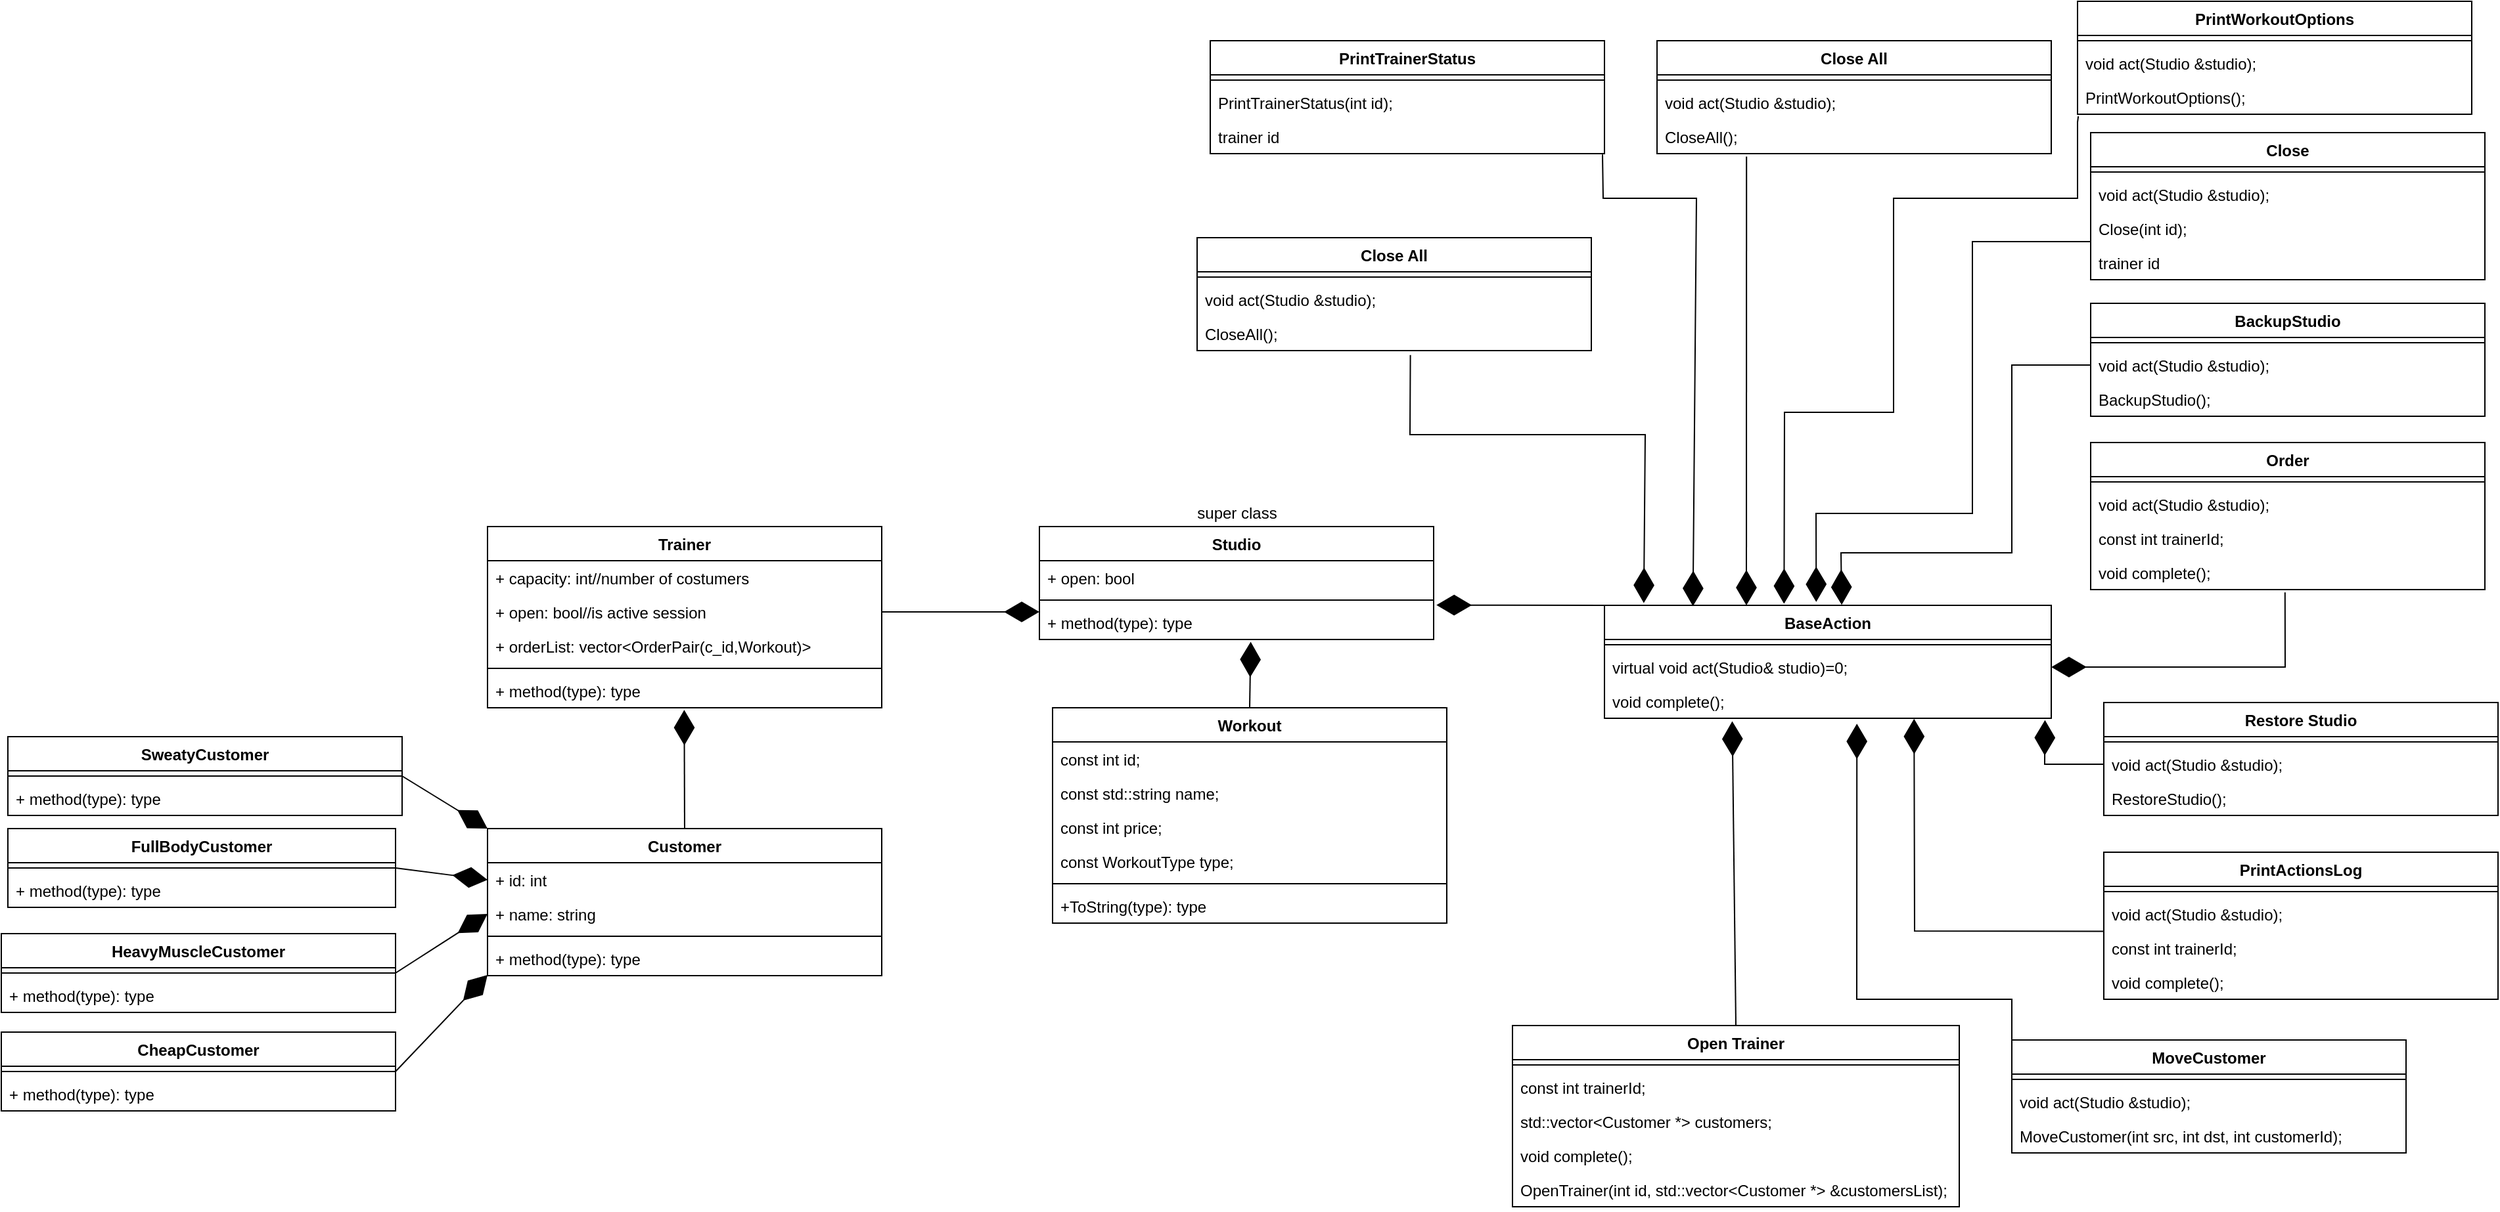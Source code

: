 <mxfile version="15.7.1" type="device"><diagram id="xDqHdc_lN_47p2hijWqt" name="Page-1"><mxGraphModel dx="4022" dy="2607" grid="1" gridSize="10" guides="1" tooltips="1" connect="1" arrows="1" fold="1" page="1" pageScale="1" pageWidth="827" pageHeight="1169" math="0" shadow="0"><root><mxCell id="0"/><mxCell id="1" parent="0"/><mxCell id="YixowTikKbJYjNaPVc87-1" value="Studio" style="swimlane;fontStyle=1;align=center;verticalAlign=top;childLayout=stackLayout;horizontal=1;startSize=26;horizontalStack=0;resizeParent=1;resizeParentMax=0;resizeLast=0;collapsible=1;marginBottom=0;" vertex="1" parent="1"><mxGeometry x="660" y="150" width="300" height="86" as="geometry"/></mxCell><mxCell id="YixowTikKbJYjNaPVc87-5" value="+ open: bool" style="text;strokeColor=none;fillColor=none;align=left;verticalAlign=top;spacingLeft=4;spacingRight=4;overflow=hidden;rotatable=0;points=[[0,0.5],[1,0.5]];portConstraint=eastwest;" vertex="1" parent="YixowTikKbJYjNaPVc87-1"><mxGeometry y="26" width="300" height="26" as="geometry"/></mxCell><mxCell id="YixowTikKbJYjNaPVc87-3" value="" style="line;strokeWidth=1;fillColor=none;align=left;verticalAlign=middle;spacingTop=-1;spacingLeft=3;spacingRight=3;rotatable=0;labelPosition=right;points=[];portConstraint=eastwest;" vertex="1" parent="YixowTikKbJYjNaPVc87-1"><mxGeometry y="52" width="300" height="8" as="geometry"/></mxCell><mxCell id="YixowTikKbJYjNaPVc87-4" value="+ method(type): type" style="text;strokeColor=none;fillColor=none;align=left;verticalAlign=top;spacingLeft=4;spacingRight=4;overflow=hidden;rotatable=0;points=[[0,0.5],[1,0.5]];portConstraint=eastwest;" vertex="1" parent="YixowTikKbJYjNaPVc87-1"><mxGeometry y="60" width="300" height="26" as="geometry"/></mxCell><mxCell id="YixowTikKbJYjNaPVc87-8" value="Trainer" style="swimlane;fontStyle=1;align=center;verticalAlign=top;childLayout=stackLayout;horizontal=1;startSize=26;horizontalStack=0;resizeParent=1;resizeParentMax=0;resizeLast=0;collapsible=1;marginBottom=0;" vertex="1" parent="1"><mxGeometry x="240" y="150" width="300" height="138" as="geometry"/></mxCell><mxCell id="YixowTikKbJYjNaPVc87-9" value="+ capacity: int//number of costumers" style="text;strokeColor=none;fillColor=none;align=left;verticalAlign=top;spacingLeft=4;spacingRight=4;overflow=hidden;rotatable=0;points=[[0,0.5],[1,0.5]];portConstraint=eastwest;" vertex="1" parent="YixowTikKbJYjNaPVc87-8"><mxGeometry y="26" width="300" height="26" as="geometry"/></mxCell><mxCell id="YixowTikKbJYjNaPVc87-10" value="+ open: bool//is active session" style="text;strokeColor=none;fillColor=none;align=left;verticalAlign=top;spacingLeft=4;spacingRight=4;overflow=hidden;rotatable=0;points=[[0,0.5],[1,0.5]];portConstraint=eastwest;" vertex="1" parent="YixowTikKbJYjNaPVc87-8"><mxGeometry y="52" width="300" height="26" as="geometry"/></mxCell><mxCell id="YixowTikKbJYjNaPVc87-12" value="+ orderList: vector&lt;OrderPair(c_id,Workout)&gt;" style="text;strokeColor=none;fillColor=none;align=left;verticalAlign=top;spacingLeft=4;spacingRight=4;overflow=hidden;rotatable=0;points=[[0,0.5],[1,0.5]];portConstraint=eastwest;" vertex="1" parent="YixowTikKbJYjNaPVc87-8"><mxGeometry y="78" width="300" height="26" as="geometry"/></mxCell><mxCell id="YixowTikKbJYjNaPVc87-13" value="" style="line;strokeWidth=1;fillColor=none;align=left;verticalAlign=middle;spacingTop=-1;spacingLeft=3;spacingRight=3;rotatable=0;labelPosition=right;points=[];portConstraint=eastwest;" vertex="1" parent="YixowTikKbJYjNaPVc87-8"><mxGeometry y="104" width="300" height="8" as="geometry"/></mxCell><mxCell id="YixowTikKbJYjNaPVc87-14" value="+ method(type): type" style="text;strokeColor=none;fillColor=none;align=left;verticalAlign=top;spacingLeft=4;spacingRight=4;overflow=hidden;rotatable=0;points=[[0,0.5],[1,0.5]];portConstraint=eastwest;" vertex="1" parent="YixowTikKbJYjNaPVc87-8"><mxGeometry y="112" width="300" height="26" as="geometry"/></mxCell><mxCell id="YixowTikKbJYjNaPVc87-15" value="" style="endArrow=diamondThin;endFill=1;endSize=24;html=1;rounded=0;exitX=1;exitY=0.5;exitDx=0;exitDy=0;entryX=0;entryY=0.5;entryDx=0;entryDy=0;" edge="1" parent="1" source="YixowTikKbJYjNaPVc87-10"><mxGeometry width="160" relative="1" as="geometry"><mxPoint x="540" y="330" as="sourcePoint"/><mxPoint x="660" y="215.0" as="targetPoint"/></mxGeometry></mxCell><mxCell id="YixowTikKbJYjNaPVc87-16" value="Customer" style="swimlane;fontStyle=1;align=center;verticalAlign=top;childLayout=stackLayout;horizontal=1;startSize=26;horizontalStack=0;resizeParent=1;resizeParentMax=0;resizeLast=0;collapsible=1;marginBottom=0;" vertex="1" parent="1"><mxGeometry x="240" y="380" width="300" height="112" as="geometry"/></mxCell><mxCell id="YixowTikKbJYjNaPVc87-17" value="+ id: int" style="text;strokeColor=none;fillColor=none;align=left;verticalAlign=top;spacingLeft=4;spacingRight=4;overflow=hidden;rotatable=0;points=[[0,0.5],[1,0.5]];portConstraint=eastwest;" vertex="1" parent="YixowTikKbJYjNaPVc87-16"><mxGeometry y="26" width="300" height="26" as="geometry"/></mxCell><mxCell id="YixowTikKbJYjNaPVc87-18" value="+ name: string" style="text;strokeColor=none;fillColor=none;align=left;verticalAlign=top;spacingLeft=4;spacingRight=4;overflow=hidden;rotatable=0;points=[[0,0.5],[1,0.5]];portConstraint=eastwest;" vertex="1" parent="YixowTikKbJYjNaPVc87-16"><mxGeometry y="52" width="300" height="26" as="geometry"/></mxCell><mxCell id="YixowTikKbJYjNaPVc87-21" value="" style="line;strokeWidth=1;fillColor=none;align=left;verticalAlign=middle;spacingTop=-1;spacingLeft=3;spacingRight=3;rotatable=0;labelPosition=right;points=[];portConstraint=eastwest;" vertex="1" parent="YixowTikKbJYjNaPVc87-16"><mxGeometry y="78" width="300" height="8" as="geometry"/></mxCell><mxCell id="YixowTikKbJYjNaPVc87-22" value="+ method(type): type" style="text;strokeColor=none;fillColor=none;align=left;verticalAlign=top;spacingLeft=4;spacingRight=4;overflow=hidden;rotatable=0;points=[[0,0.5],[1,0.5]];portConstraint=eastwest;" vertex="1" parent="YixowTikKbJYjNaPVc87-16"><mxGeometry y="86" width="300" height="26" as="geometry"/></mxCell><mxCell id="YixowTikKbJYjNaPVc87-23" value="" style="endArrow=diamondThin;endFill=1;endSize=24;html=1;rounded=0;exitX=0.5;exitY=0;exitDx=0;exitDy=0;entryX=0.499;entryY=1.062;entryDx=0;entryDy=0;entryPerimeter=0;" edge="1" parent="1" source="YixowTikKbJYjNaPVc87-16" target="YixowTikKbJYjNaPVc87-14"><mxGeometry width="160" relative="1" as="geometry"><mxPoint x="310" y="360" as="sourcePoint"/><mxPoint x="430" y="360" as="targetPoint"/></mxGeometry></mxCell><mxCell id="YixowTikKbJYjNaPVc87-24" value="Workout" style="swimlane;fontStyle=1;align=center;verticalAlign=top;childLayout=stackLayout;horizontal=1;startSize=26;horizontalStack=0;resizeParent=1;resizeParentMax=0;resizeLast=0;collapsible=1;marginBottom=0;" vertex="1" parent="1"><mxGeometry x="670" y="288" width="300" height="164" as="geometry"/></mxCell><mxCell id="YixowTikKbJYjNaPVc87-25" value="const int id;&#10;" style="text;strokeColor=none;fillColor=none;align=left;verticalAlign=top;spacingLeft=4;spacingRight=4;overflow=hidden;rotatable=0;points=[[0,0.5],[1,0.5]];portConstraint=eastwest;" vertex="1" parent="YixowTikKbJYjNaPVc87-24"><mxGeometry y="26" width="300" height="26" as="geometry"/></mxCell><mxCell id="YixowTikKbJYjNaPVc87-26" value="const std::string name;&#10;" style="text;strokeColor=none;fillColor=none;align=left;verticalAlign=top;spacingLeft=4;spacingRight=4;overflow=hidden;rotatable=0;points=[[0,0.5],[1,0.5]];portConstraint=eastwest;" vertex="1" parent="YixowTikKbJYjNaPVc87-24"><mxGeometry y="52" width="300" height="26" as="geometry"/></mxCell><mxCell id="YixowTikKbJYjNaPVc87-27" value="const int price;&#10;" style="text;strokeColor=none;fillColor=none;align=left;verticalAlign=top;spacingLeft=4;spacingRight=4;overflow=hidden;rotatable=0;points=[[0,0.5],[1,0.5]];portConstraint=eastwest;" vertex="1" parent="YixowTikKbJYjNaPVc87-24"><mxGeometry y="78" width="300" height="26" as="geometry"/></mxCell><mxCell id="YixowTikKbJYjNaPVc87-131" value="const WorkoutType type;&#10;" style="text;strokeColor=none;fillColor=none;align=left;verticalAlign=top;spacingLeft=4;spacingRight=4;overflow=hidden;rotatable=0;points=[[0,0.5],[1,0.5]];portConstraint=eastwest;" vertex="1" parent="YixowTikKbJYjNaPVc87-24"><mxGeometry y="104" width="300" height="26" as="geometry"/></mxCell><mxCell id="YixowTikKbJYjNaPVc87-28" value="" style="line;strokeWidth=1;fillColor=none;align=left;verticalAlign=middle;spacingTop=-1;spacingLeft=3;spacingRight=3;rotatable=0;labelPosition=right;points=[];portConstraint=eastwest;" vertex="1" parent="YixowTikKbJYjNaPVc87-24"><mxGeometry y="130" width="300" height="8" as="geometry"/></mxCell><mxCell id="YixowTikKbJYjNaPVc87-29" value="+ToString(type): type" style="text;strokeColor=none;fillColor=none;align=left;verticalAlign=top;spacingLeft=4;spacingRight=4;overflow=hidden;rotatable=0;points=[[0,0.5],[1,0.5]];portConstraint=eastwest;" vertex="1" parent="YixowTikKbJYjNaPVc87-24"><mxGeometry y="138" width="300" height="26" as="geometry"/></mxCell><mxCell id="YixowTikKbJYjNaPVc87-30" value="SweatyCustomer" style="swimlane;fontStyle=1;align=center;verticalAlign=top;childLayout=stackLayout;horizontal=1;startSize=26;horizontalStack=0;resizeParent=1;resizeParentMax=0;resizeLast=0;collapsible=1;marginBottom=0;" vertex="1" parent="1"><mxGeometry x="-125" y="310" width="300" height="60" as="geometry"/></mxCell><mxCell id="YixowTikKbJYjNaPVc87-33" value="" style="line;strokeWidth=1;fillColor=none;align=left;verticalAlign=middle;spacingTop=-1;spacingLeft=3;spacingRight=3;rotatable=0;labelPosition=right;points=[];portConstraint=eastwest;" vertex="1" parent="YixowTikKbJYjNaPVc87-30"><mxGeometry y="26" width="300" height="8" as="geometry"/></mxCell><mxCell id="YixowTikKbJYjNaPVc87-34" value="+ method(type): type" style="text;strokeColor=none;fillColor=none;align=left;verticalAlign=top;spacingLeft=4;spacingRight=4;overflow=hidden;rotatable=0;points=[[0,0.5],[1,0.5]];portConstraint=eastwest;" vertex="1" parent="YixowTikKbJYjNaPVc87-30"><mxGeometry y="34" width="300" height="26" as="geometry"/></mxCell><mxCell id="YixowTikKbJYjNaPVc87-35" value="" style="endArrow=diamondThin;endFill=1;endSize=24;html=1;rounded=0;exitX=1;exitY=0.5;exitDx=0;exitDy=0;entryX=0;entryY=0;entryDx=0;entryDy=0;" edge="1" parent="1" source="YixowTikKbJYjNaPVc87-30" target="YixowTikKbJYjNaPVc87-16"><mxGeometry width="160" relative="1" as="geometry"><mxPoint x="400" y="594.39" as="sourcePoint"/><mxPoint x="399.7" y="504.002" as="targetPoint"/></mxGeometry></mxCell><mxCell id="YixowTikKbJYjNaPVc87-36" value="CheapCustomer" style="swimlane;fontStyle=1;align=center;verticalAlign=top;childLayout=stackLayout;horizontal=1;startSize=26;horizontalStack=0;resizeParent=1;resizeParentMax=0;resizeLast=0;collapsible=1;marginBottom=0;" vertex="1" parent="1"><mxGeometry x="-130" y="535" width="300" height="60" as="geometry"/></mxCell><mxCell id="YixowTikKbJYjNaPVc87-37" value="" style="line;strokeWidth=1;fillColor=none;align=left;verticalAlign=middle;spacingTop=-1;spacingLeft=3;spacingRight=3;rotatable=0;labelPosition=right;points=[];portConstraint=eastwest;" vertex="1" parent="YixowTikKbJYjNaPVc87-36"><mxGeometry y="26" width="300" height="8" as="geometry"/></mxCell><mxCell id="YixowTikKbJYjNaPVc87-38" value="+ method(type): type" style="text;strokeColor=none;fillColor=none;align=left;verticalAlign=top;spacingLeft=4;spacingRight=4;overflow=hidden;rotatable=0;points=[[0,0.5],[1,0.5]];portConstraint=eastwest;" vertex="1" parent="YixowTikKbJYjNaPVc87-36"><mxGeometry y="34" width="300" height="26" as="geometry"/></mxCell><mxCell id="YixowTikKbJYjNaPVc87-39" value="HeavyMuscleCustomer" style="swimlane;fontStyle=1;align=center;verticalAlign=top;childLayout=stackLayout;horizontal=1;startSize=26;horizontalStack=0;resizeParent=1;resizeParentMax=0;resizeLast=0;collapsible=1;marginBottom=0;" vertex="1" parent="1"><mxGeometry x="-130" y="460" width="300" height="60" as="geometry"/></mxCell><mxCell id="YixowTikKbJYjNaPVc87-40" value="" style="line;strokeWidth=1;fillColor=none;align=left;verticalAlign=middle;spacingTop=-1;spacingLeft=3;spacingRight=3;rotatable=0;labelPosition=right;points=[];portConstraint=eastwest;" vertex="1" parent="YixowTikKbJYjNaPVc87-39"><mxGeometry y="26" width="300" height="8" as="geometry"/></mxCell><mxCell id="YixowTikKbJYjNaPVc87-41" value="+ method(type): type" style="text;strokeColor=none;fillColor=none;align=left;verticalAlign=top;spacingLeft=4;spacingRight=4;overflow=hidden;rotatable=0;points=[[0,0.5],[1,0.5]];portConstraint=eastwest;" vertex="1" parent="YixowTikKbJYjNaPVc87-39"><mxGeometry y="34" width="300" height="26" as="geometry"/></mxCell><mxCell id="YixowTikKbJYjNaPVc87-42" value="FullBodyCustomer" style="swimlane;fontStyle=1;align=center;verticalAlign=top;childLayout=stackLayout;horizontal=1;startSize=26;horizontalStack=0;resizeParent=1;resizeParentMax=0;resizeLast=0;collapsible=1;marginBottom=0;" vertex="1" parent="1"><mxGeometry x="-125" y="380" width="295" height="60" as="geometry"/></mxCell><mxCell id="YixowTikKbJYjNaPVc87-43" value="" style="line;strokeWidth=1;fillColor=none;align=left;verticalAlign=middle;spacingTop=-1;spacingLeft=3;spacingRight=3;rotatable=0;labelPosition=right;points=[];portConstraint=eastwest;" vertex="1" parent="YixowTikKbJYjNaPVc87-42"><mxGeometry y="26" width="295" height="8" as="geometry"/></mxCell><mxCell id="YixowTikKbJYjNaPVc87-44" value="+ method(type): type" style="text;strokeColor=none;fillColor=none;align=left;verticalAlign=top;spacingLeft=4;spacingRight=4;overflow=hidden;rotatable=0;points=[[0,0.5],[1,0.5]];portConstraint=eastwest;" vertex="1" parent="YixowTikKbJYjNaPVc87-42"><mxGeometry y="34" width="295" height="26" as="geometry"/></mxCell><mxCell id="YixowTikKbJYjNaPVc87-46" value="BaseAction" style="swimlane;fontStyle=1;align=center;verticalAlign=top;childLayout=stackLayout;horizontal=1;startSize=26;horizontalStack=0;resizeParent=1;resizeParentMax=0;resizeLast=0;collapsible=1;marginBottom=0;" vertex="1" parent="1"><mxGeometry x="1090" y="210" width="340" height="86" as="geometry"/></mxCell><mxCell id="YixowTikKbJYjNaPVc87-50" value="" style="line;strokeWidth=1;fillColor=none;align=left;verticalAlign=middle;spacingTop=-1;spacingLeft=3;spacingRight=3;rotatable=0;labelPosition=right;points=[];portConstraint=eastwest;" vertex="1" parent="YixowTikKbJYjNaPVc87-46"><mxGeometry y="26" width="340" height="8" as="geometry"/></mxCell><mxCell id="YixowTikKbJYjNaPVc87-53" value="virtual void act(Studio&amp; studio)=0;&#10;" style="text;strokeColor=none;fillColor=none;align=left;verticalAlign=top;spacingLeft=4;spacingRight=4;overflow=hidden;rotatable=0;points=[[0,0.5],[1,0.5]];portConstraint=eastwest;" vertex="1" parent="YixowTikKbJYjNaPVc87-46"><mxGeometry y="34" width="340" height="26" as="geometry"/></mxCell><mxCell id="YixowTikKbJYjNaPVc87-51" value="void complete();&#10;" style="text;strokeColor=none;fillColor=none;align=left;verticalAlign=top;spacingLeft=4;spacingRight=4;overflow=hidden;rotatable=0;points=[[0,0.5],[1,0.5]];portConstraint=eastwest;" vertex="1" parent="YixowTikKbJYjNaPVc87-46"><mxGeometry y="60" width="340" height="26" as="geometry"/></mxCell><mxCell id="YixowTikKbJYjNaPVc87-52" value="" style="endArrow=diamondThin;endFill=1;endSize=24;html=1;rounded=0;exitX=0;exitY=0;exitDx=0;exitDy=0;entryX=1.007;entryY=-0.008;entryDx=0;entryDy=0;entryPerimeter=0;" edge="1" parent="1" source="YixowTikKbJYjNaPVc87-46" target="YixowTikKbJYjNaPVc87-4"><mxGeometry width="160" relative="1" as="geometry"><mxPoint x="1080" y="250" as="sourcePoint"/><mxPoint x="930" y="205.0" as="targetPoint"/></mxGeometry></mxCell><mxCell id="YixowTikKbJYjNaPVc87-54" value="Open Trainer" style="swimlane;fontStyle=1;align=center;verticalAlign=top;childLayout=stackLayout;horizontal=1;startSize=26;horizontalStack=0;resizeParent=1;resizeParentMax=0;resizeLast=0;collapsible=1;marginBottom=0;" vertex="1" parent="1"><mxGeometry x="1020" y="530" width="340" height="138" as="geometry"/></mxCell><mxCell id="YixowTikKbJYjNaPVc87-55" value="" style="line;strokeWidth=1;fillColor=none;align=left;verticalAlign=middle;spacingTop=-1;spacingLeft=3;spacingRight=3;rotatable=0;labelPosition=right;points=[];portConstraint=eastwest;" vertex="1" parent="YixowTikKbJYjNaPVc87-54"><mxGeometry y="26" width="340" height="8" as="geometry"/></mxCell><mxCell id="YixowTikKbJYjNaPVc87-58" value="const int trainerId;&#10;" style="text;strokeColor=none;fillColor=none;align=left;verticalAlign=top;spacingLeft=4;spacingRight=4;overflow=hidden;rotatable=0;points=[[0,0.5],[1,0.5]];portConstraint=eastwest;" vertex="1" parent="YixowTikKbJYjNaPVc87-54"><mxGeometry y="34" width="340" height="26" as="geometry"/></mxCell><mxCell id="YixowTikKbJYjNaPVc87-56" value="std::vector&lt;Customer *&gt; customers;" style="text;strokeColor=none;fillColor=none;align=left;verticalAlign=top;spacingLeft=4;spacingRight=4;overflow=hidden;rotatable=0;points=[[0,0.5],[1,0.5]];portConstraint=eastwest;" vertex="1" parent="YixowTikKbJYjNaPVc87-54"><mxGeometry y="60" width="340" height="26" as="geometry"/></mxCell><mxCell id="YixowTikKbJYjNaPVc87-59" value="void complete();&#10;" style="text;strokeColor=none;fillColor=none;align=left;verticalAlign=top;spacingLeft=4;spacingRight=4;overflow=hidden;rotatable=0;points=[[0,0.5],[1,0.5]];portConstraint=eastwest;" vertex="1" parent="YixowTikKbJYjNaPVc87-54"><mxGeometry y="86" width="340" height="26" as="geometry"/></mxCell><mxCell id="YixowTikKbJYjNaPVc87-57" value="OpenTrainer(int id, std::vector&lt;Customer *&gt; &amp;customersList);&#10;" style="text;strokeColor=none;fillColor=none;align=left;verticalAlign=top;spacingLeft=4;spacingRight=4;overflow=hidden;rotatable=0;points=[[0,0.5],[1,0.5]];portConstraint=eastwest;" vertex="1" parent="YixowTikKbJYjNaPVc87-54"><mxGeometry y="112" width="340" height="26" as="geometry"/></mxCell><mxCell id="YixowTikKbJYjNaPVc87-60" value="PrintActionsLog" style="swimlane;fontStyle=1;align=center;verticalAlign=top;childLayout=stackLayout;horizontal=1;startSize=26;horizontalStack=0;resizeParent=1;resizeParentMax=0;resizeLast=0;collapsible=1;marginBottom=0;" vertex="1" parent="1"><mxGeometry x="1470" y="398" width="300" height="112" as="geometry"/></mxCell><mxCell id="YixowTikKbJYjNaPVc87-61" value="" style="line;strokeWidth=1;fillColor=none;align=left;verticalAlign=middle;spacingTop=-1;spacingLeft=3;spacingRight=3;rotatable=0;labelPosition=right;points=[];portConstraint=eastwest;" vertex="1" parent="YixowTikKbJYjNaPVc87-60"><mxGeometry y="26" width="300" height="8" as="geometry"/></mxCell><mxCell id="YixowTikKbJYjNaPVc87-65" value="void act(Studio &amp;studio);&#10;" style="text;strokeColor=none;fillColor=none;align=left;verticalAlign=top;spacingLeft=4;spacingRight=4;overflow=hidden;rotatable=0;points=[[0,0.5],[1,0.5]];portConstraint=eastwest;" vertex="1" parent="YixowTikKbJYjNaPVc87-60"><mxGeometry y="34" width="300" height="26" as="geometry"/></mxCell><mxCell id="YixowTikKbJYjNaPVc87-62" value="const int trainerId;" style="text;strokeColor=none;fillColor=none;align=left;verticalAlign=top;spacingLeft=4;spacingRight=4;overflow=hidden;rotatable=0;points=[[0,0.5],[1,0.5]];portConstraint=eastwest;" vertex="1" parent="YixowTikKbJYjNaPVc87-60"><mxGeometry y="60" width="300" height="26" as="geometry"/></mxCell><mxCell id="YixowTikKbJYjNaPVc87-63" value="void complete();&#10;" style="text;strokeColor=none;fillColor=none;align=left;verticalAlign=top;spacingLeft=4;spacingRight=4;overflow=hidden;rotatable=0;points=[[0,0.5],[1,0.5]];portConstraint=eastwest;" vertex="1" parent="YixowTikKbJYjNaPVc87-60"><mxGeometry y="86" width="300" height="26" as="geometry"/></mxCell><mxCell id="YixowTikKbJYjNaPVc87-71" value="MoveCustomer" style="swimlane;fontStyle=1;align=center;verticalAlign=top;childLayout=stackLayout;horizontal=1;startSize=26;horizontalStack=0;resizeParent=1;resizeParentMax=0;resizeLast=0;collapsible=1;marginBottom=0;" vertex="1" parent="1"><mxGeometry x="1400" y="541" width="300" height="86" as="geometry"/></mxCell><mxCell id="YixowTikKbJYjNaPVc87-72" value="" style="line;strokeWidth=1;fillColor=none;align=left;verticalAlign=middle;spacingTop=-1;spacingLeft=3;spacingRight=3;rotatable=0;labelPosition=right;points=[];portConstraint=eastwest;" vertex="1" parent="YixowTikKbJYjNaPVc87-71"><mxGeometry y="26" width="300" height="8" as="geometry"/></mxCell><mxCell id="YixowTikKbJYjNaPVc87-73" value="void act(Studio &amp;studio);&#10;" style="text;strokeColor=none;fillColor=none;align=left;verticalAlign=top;spacingLeft=4;spacingRight=4;overflow=hidden;rotatable=0;points=[[0,0.5],[1,0.5]];portConstraint=eastwest;" vertex="1" parent="YixowTikKbJYjNaPVc87-71"><mxGeometry y="34" width="300" height="26" as="geometry"/></mxCell><mxCell id="YixowTikKbJYjNaPVc87-74" value="MoveCustomer(int src, int dst, int customerId);" style="text;strokeColor=none;fillColor=none;align=left;verticalAlign=top;spacingLeft=4;spacingRight=4;overflow=hidden;rotatable=0;points=[[0,0.5],[1,0.5]];portConstraint=eastwest;" vertex="1" parent="YixowTikKbJYjNaPVc87-71"><mxGeometry y="60" width="300" height="26" as="geometry"/></mxCell><mxCell id="YixowTikKbJYjNaPVc87-76" value="" style="endArrow=diamondThin;endFill=1;endSize=24;html=1;rounded=0;exitX=0.5;exitY=0;exitDx=0;exitDy=0;entryX=0.536;entryY=1.068;entryDx=0;entryDy=0;entryPerimeter=0;" edge="1" parent="1" source="YixowTikKbJYjNaPVc87-24" target="YixowTikKbJYjNaPVc87-4"><mxGeometry width="160" relative="1" as="geometry"><mxPoint x="690" y="330.0" as="sourcePoint"/><mxPoint x="810" y="330.0" as="targetPoint"/></mxGeometry></mxCell><mxCell id="YixowTikKbJYjNaPVc87-77" value="Close All" style="swimlane;fontStyle=1;align=center;verticalAlign=top;childLayout=stackLayout;horizontal=1;startSize=26;horizontalStack=0;resizeParent=1;resizeParentMax=0;resizeLast=0;collapsible=1;marginBottom=0;" vertex="1" parent="1"><mxGeometry x="780" y="-70" width="300" height="86" as="geometry"/></mxCell><mxCell id="YixowTikKbJYjNaPVc87-78" value="" style="line;strokeWidth=1;fillColor=none;align=left;verticalAlign=middle;spacingTop=-1;spacingLeft=3;spacingRight=3;rotatable=0;labelPosition=right;points=[];portConstraint=eastwest;" vertex="1" parent="YixowTikKbJYjNaPVc87-77"><mxGeometry y="26" width="300" height="8" as="geometry"/></mxCell><mxCell id="YixowTikKbJYjNaPVc87-79" value="void act(Studio &amp;studio);&#10;" style="text;strokeColor=none;fillColor=none;align=left;verticalAlign=top;spacingLeft=4;spacingRight=4;overflow=hidden;rotatable=0;points=[[0,0.5],[1,0.5]];portConstraint=eastwest;" vertex="1" parent="YixowTikKbJYjNaPVc87-77"><mxGeometry y="34" width="300" height="26" as="geometry"/></mxCell><mxCell id="YixowTikKbJYjNaPVc87-80" value="CloseAll();&#10;" style="text;strokeColor=none;fillColor=none;align=left;verticalAlign=top;spacingLeft=4;spacingRight=4;overflow=hidden;rotatable=0;points=[[0,0.5],[1,0.5]];portConstraint=eastwest;" vertex="1" parent="YixowTikKbJYjNaPVc87-77"><mxGeometry y="60" width="300" height="26" as="geometry"/></mxCell><mxCell id="YixowTikKbJYjNaPVc87-81" value="Close" style="swimlane;fontStyle=1;align=center;verticalAlign=top;childLayout=stackLayout;horizontal=1;startSize=26;horizontalStack=0;resizeParent=1;resizeParentMax=0;resizeLast=0;collapsible=1;marginBottom=0;" vertex="1" parent="1"><mxGeometry x="1460" y="-150" width="300" height="112" as="geometry"/></mxCell><mxCell id="YixowTikKbJYjNaPVc87-82" value="" style="line;strokeWidth=1;fillColor=none;align=left;verticalAlign=middle;spacingTop=-1;spacingLeft=3;spacingRight=3;rotatable=0;labelPosition=right;points=[];portConstraint=eastwest;" vertex="1" parent="YixowTikKbJYjNaPVc87-81"><mxGeometry y="26" width="300" height="8" as="geometry"/></mxCell><mxCell id="YixowTikKbJYjNaPVc87-83" value="void act(Studio &amp;studio);&#10;" style="text;strokeColor=none;fillColor=none;align=left;verticalAlign=top;spacingLeft=4;spacingRight=4;overflow=hidden;rotatable=0;points=[[0,0.5],[1,0.5]];portConstraint=eastwest;" vertex="1" parent="YixowTikKbJYjNaPVc87-81"><mxGeometry y="34" width="300" height="26" as="geometry"/></mxCell><mxCell id="YixowTikKbJYjNaPVc87-84" value="Close(int id);" style="text;strokeColor=none;fillColor=none;align=left;verticalAlign=top;spacingLeft=4;spacingRight=4;overflow=hidden;rotatable=0;points=[[0,0.5],[1,0.5]];portConstraint=eastwest;" vertex="1" parent="YixowTikKbJYjNaPVc87-81"><mxGeometry y="60" width="300" height="26" as="geometry"/></mxCell><mxCell id="YixowTikKbJYjNaPVc87-85" value="trainer id" style="text;strokeColor=none;fillColor=none;align=left;verticalAlign=top;spacingLeft=4;spacingRight=4;overflow=hidden;rotatable=0;points=[[0,0.5],[1,0.5]];portConstraint=eastwest;" vertex="1" parent="YixowTikKbJYjNaPVc87-81"><mxGeometry y="86" width="300" height="26" as="geometry"/></mxCell><mxCell id="YixowTikKbJYjNaPVc87-86" value="Close All" style="swimlane;fontStyle=1;align=center;verticalAlign=top;childLayout=stackLayout;horizontal=1;startSize=26;horizontalStack=0;resizeParent=1;resizeParentMax=0;resizeLast=0;collapsible=1;marginBottom=0;" vertex="1" parent="1"><mxGeometry x="1130" y="-220" width="300" height="86" as="geometry"/></mxCell><mxCell id="YixowTikKbJYjNaPVc87-87" value="" style="line;strokeWidth=1;fillColor=none;align=left;verticalAlign=middle;spacingTop=-1;spacingLeft=3;spacingRight=3;rotatable=0;labelPosition=right;points=[];portConstraint=eastwest;" vertex="1" parent="YixowTikKbJYjNaPVc87-86"><mxGeometry y="26" width="300" height="8" as="geometry"/></mxCell><mxCell id="YixowTikKbJYjNaPVc87-88" value="void act(Studio &amp;studio);&#10;" style="text;strokeColor=none;fillColor=none;align=left;verticalAlign=top;spacingLeft=4;spacingRight=4;overflow=hidden;rotatable=0;points=[[0,0.5],[1,0.5]];portConstraint=eastwest;" vertex="1" parent="YixowTikKbJYjNaPVc87-86"><mxGeometry y="34" width="300" height="26" as="geometry"/></mxCell><mxCell id="YixowTikKbJYjNaPVc87-89" value="CloseAll();&#10;" style="text;strokeColor=none;fillColor=none;align=left;verticalAlign=top;spacingLeft=4;spacingRight=4;overflow=hidden;rotatable=0;points=[[0,0.5],[1,0.5]];portConstraint=eastwest;" vertex="1" parent="YixowTikKbJYjNaPVc87-86"><mxGeometry y="60" width="300" height="26" as="geometry"/></mxCell><mxCell id="YixowTikKbJYjNaPVc87-90" value="PrintWorkoutOptions" style="swimlane;fontStyle=1;align=center;verticalAlign=top;childLayout=stackLayout;horizontal=1;startSize=26;horizontalStack=0;resizeParent=1;resizeParentMax=0;resizeLast=0;collapsible=1;marginBottom=0;" vertex="1" parent="1"><mxGeometry x="1450" y="-250" width="300" height="86" as="geometry"/></mxCell><mxCell id="YixowTikKbJYjNaPVc87-91" value="" style="line;strokeWidth=1;fillColor=none;align=left;verticalAlign=middle;spacingTop=-1;spacingLeft=3;spacingRight=3;rotatable=0;labelPosition=right;points=[];portConstraint=eastwest;" vertex="1" parent="YixowTikKbJYjNaPVc87-90"><mxGeometry y="26" width="300" height="8" as="geometry"/></mxCell><mxCell id="YixowTikKbJYjNaPVc87-132" value="void act(Studio &amp;studio);&#10;" style="text;strokeColor=none;fillColor=none;align=left;verticalAlign=top;spacingLeft=4;spacingRight=4;overflow=hidden;rotatable=0;points=[[0,0.5],[1,0.5]];portConstraint=eastwest;" vertex="1" parent="YixowTikKbJYjNaPVc87-90"><mxGeometry y="34" width="300" height="26" as="geometry"/></mxCell><mxCell id="YixowTikKbJYjNaPVc87-92" value="PrintWorkoutOptions();&#10;" style="text;strokeColor=none;fillColor=none;align=left;verticalAlign=top;spacingLeft=4;spacingRight=4;overflow=hidden;rotatable=0;points=[[0,0.5],[1,0.5]];portConstraint=eastwest;" vertex="1" parent="YixowTikKbJYjNaPVc87-90"><mxGeometry y="60" width="300" height="26" as="geometry"/></mxCell><mxCell id="YixowTikKbJYjNaPVc87-94" value="PrintTrainerStatus" style="swimlane;fontStyle=1;align=center;verticalAlign=top;childLayout=stackLayout;horizontal=1;startSize=26;horizontalStack=0;resizeParent=1;resizeParentMax=0;resizeLast=0;collapsible=1;marginBottom=0;" vertex="1" parent="1"><mxGeometry x="790" y="-220" width="300" height="86" as="geometry"/></mxCell><mxCell id="YixowTikKbJYjNaPVc87-95" value="" style="line;strokeWidth=1;fillColor=none;align=left;verticalAlign=middle;spacingTop=-1;spacingLeft=3;spacingRight=3;rotatable=0;labelPosition=right;points=[];portConstraint=eastwest;" vertex="1" parent="YixowTikKbJYjNaPVc87-94"><mxGeometry y="26" width="300" height="8" as="geometry"/></mxCell><mxCell id="YixowTikKbJYjNaPVc87-96" value="PrintTrainerStatus(int id);&#10;" style="text;strokeColor=none;fillColor=none;align=left;verticalAlign=top;spacingLeft=4;spacingRight=4;overflow=hidden;rotatable=0;points=[[0,0.5],[1,0.5]];portConstraint=eastwest;" vertex="1" parent="YixowTikKbJYjNaPVc87-94"><mxGeometry y="34" width="300" height="26" as="geometry"/></mxCell><mxCell id="YixowTikKbJYjNaPVc87-97" value="trainer id" style="text;strokeColor=none;fillColor=none;align=left;verticalAlign=top;spacingLeft=4;spacingRight=4;overflow=hidden;rotatable=0;points=[[0,0.5],[1,0.5]];portConstraint=eastwest;" vertex="1" parent="YixowTikKbJYjNaPVc87-94"><mxGeometry y="60" width="300" height="26" as="geometry"/></mxCell><mxCell id="YixowTikKbJYjNaPVc87-98" value="Order" style="swimlane;fontStyle=1;align=center;verticalAlign=top;childLayout=stackLayout;horizontal=1;startSize=26;horizontalStack=0;resizeParent=1;resizeParentMax=0;resizeLast=0;collapsible=1;marginBottom=0;" vertex="1" parent="1"><mxGeometry x="1460" y="86" width="300" height="112" as="geometry"/></mxCell><mxCell id="YixowTikKbJYjNaPVc87-99" value="" style="line;strokeWidth=1;fillColor=none;align=left;verticalAlign=middle;spacingTop=-1;spacingLeft=3;spacingRight=3;rotatable=0;labelPosition=right;points=[];portConstraint=eastwest;" vertex="1" parent="YixowTikKbJYjNaPVc87-98"><mxGeometry y="26" width="300" height="8" as="geometry"/></mxCell><mxCell id="YixowTikKbJYjNaPVc87-100" value="void act(Studio &amp;studio);&#10;" style="text;strokeColor=none;fillColor=none;align=left;verticalAlign=top;spacingLeft=4;spacingRight=4;overflow=hidden;rotatable=0;points=[[0,0.5],[1,0.5]];portConstraint=eastwest;" vertex="1" parent="YixowTikKbJYjNaPVc87-98"><mxGeometry y="34" width="300" height="26" as="geometry"/></mxCell><mxCell id="YixowTikKbJYjNaPVc87-101" value="const int trainerId;" style="text;strokeColor=none;fillColor=none;align=left;verticalAlign=top;spacingLeft=4;spacingRight=4;overflow=hidden;rotatable=0;points=[[0,0.5],[1,0.5]];portConstraint=eastwest;" vertex="1" parent="YixowTikKbJYjNaPVc87-98"><mxGeometry y="60" width="300" height="26" as="geometry"/></mxCell><mxCell id="YixowTikKbJYjNaPVc87-102" value="void complete();&#10;" style="text;strokeColor=none;fillColor=none;align=left;verticalAlign=top;spacingLeft=4;spacingRight=4;overflow=hidden;rotatable=0;points=[[0,0.5],[1,0.5]];portConstraint=eastwest;" vertex="1" parent="YixowTikKbJYjNaPVc87-98"><mxGeometry y="86" width="300" height="26" as="geometry"/></mxCell><mxCell id="YixowTikKbJYjNaPVc87-104" value="BackupStudio" style="swimlane;fontStyle=1;align=center;verticalAlign=top;childLayout=stackLayout;horizontal=1;startSize=26;horizontalStack=0;resizeParent=1;resizeParentMax=0;resizeLast=0;collapsible=1;marginBottom=0;" vertex="1" parent="1"><mxGeometry x="1460" y="-20" width="300" height="86" as="geometry"/></mxCell><mxCell id="YixowTikKbJYjNaPVc87-105" value="" style="line;strokeWidth=1;fillColor=none;align=left;verticalAlign=middle;spacingTop=-1;spacingLeft=3;spacingRight=3;rotatable=0;labelPosition=right;points=[];portConstraint=eastwest;" vertex="1" parent="YixowTikKbJYjNaPVc87-104"><mxGeometry y="26" width="300" height="8" as="geometry"/></mxCell><mxCell id="YixowTikKbJYjNaPVc87-106" value="void act(Studio &amp;studio);&#10;" style="text;strokeColor=none;fillColor=none;align=left;verticalAlign=top;spacingLeft=4;spacingRight=4;overflow=hidden;rotatable=0;points=[[0,0.5],[1,0.5]];portConstraint=eastwest;" vertex="1" parent="YixowTikKbJYjNaPVc87-104"><mxGeometry y="34" width="300" height="26" as="geometry"/></mxCell><mxCell id="YixowTikKbJYjNaPVc87-107" value="BackupStudio();&#10;" style="text;strokeColor=none;fillColor=none;align=left;verticalAlign=top;spacingLeft=4;spacingRight=4;overflow=hidden;rotatable=0;points=[[0,0.5],[1,0.5]];portConstraint=eastwest;" vertex="1" parent="YixowTikKbJYjNaPVc87-104"><mxGeometry y="60" width="300" height="26" as="geometry"/></mxCell><mxCell id="YixowTikKbJYjNaPVc87-109" value="Restore Studio" style="swimlane;fontStyle=1;align=center;verticalAlign=top;childLayout=stackLayout;horizontal=1;startSize=26;horizontalStack=0;resizeParent=1;resizeParentMax=0;resizeLast=0;collapsible=1;marginBottom=0;" vertex="1" parent="1"><mxGeometry x="1470" y="284" width="300" height="86" as="geometry"/></mxCell><mxCell id="YixowTikKbJYjNaPVc87-110" value="" style="line;strokeWidth=1;fillColor=none;align=left;verticalAlign=middle;spacingTop=-1;spacingLeft=3;spacingRight=3;rotatable=0;labelPosition=right;points=[];portConstraint=eastwest;" vertex="1" parent="YixowTikKbJYjNaPVc87-109"><mxGeometry y="26" width="300" height="8" as="geometry"/></mxCell><mxCell id="YixowTikKbJYjNaPVc87-111" value="void act(Studio &amp;studio);&#10;" style="text;strokeColor=none;fillColor=none;align=left;verticalAlign=top;spacingLeft=4;spacingRight=4;overflow=hidden;rotatable=0;points=[[0,0.5],[1,0.5]];portConstraint=eastwest;" vertex="1" parent="YixowTikKbJYjNaPVc87-109"><mxGeometry y="34" width="300" height="26" as="geometry"/></mxCell><mxCell id="YixowTikKbJYjNaPVc87-112" value="RestoreStudio();&#10;" style="text;strokeColor=none;fillColor=none;align=left;verticalAlign=top;spacingLeft=4;spacingRight=4;overflow=hidden;rotatable=0;points=[[0,0.5],[1,0.5]];portConstraint=eastwest;" vertex="1" parent="YixowTikKbJYjNaPVc87-109"><mxGeometry y="60" width="300" height="26" as="geometry"/></mxCell><mxCell id="YixowTikKbJYjNaPVc87-114" value="" style="endArrow=diamondThin;endFill=1;endSize=24;html=1;rounded=0;exitX=1;exitY=0.5;exitDx=0;exitDy=0;entryX=0;entryY=0.5;entryDx=0;entryDy=0;" edge="1" parent="1" source="YixowTikKbJYjNaPVc87-42" target="YixowTikKbJYjNaPVc87-17"><mxGeometry width="160" relative="1" as="geometry"><mxPoint x="177.1" y="420.0" as="sourcePoint"/><mxPoint x="240" y="424.8" as="targetPoint"/></mxGeometry></mxCell><mxCell id="YixowTikKbJYjNaPVc87-115" value="" style="endArrow=diamondThin;endFill=1;endSize=24;html=1;rounded=0;exitX=1;exitY=0.5;exitDx=0;exitDy=0;entryX=0;entryY=0.5;entryDx=0;entryDy=0;" edge="1" parent="1" source="YixowTikKbJYjNaPVc87-39" target="YixowTikKbJYjNaPVc87-18"><mxGeometry width="160" relative="1" as="geometry"><mxPoint x="170.0" y="456.6" as="sourcePoint"/><mxPoint x="232.9" y="461.4" as="targetPoint"/></mxGeometry></mxCell><mxCell id="YixowTikKbJYjNaPVc87-116" value="" style="endArrow=diamondThin;endFill=1;endSize=24;html=1;rounded=0;exitX=1;exitY=0.5;exitDx=0;exitDy=0;entryX=0;entryY=0.981;entryDx=0;entryDy=0;entryPerimeter=0;" edge="1" parent="1" source="YixowTikKbJYjNaPVc87-36" target="YixowTikKbJYjNaPVc87-22"><mxGeometry width="160" relative="1" as="geometry"><mxPoint x="200.0" y="535.0" as="sourcePoint"/><mxPoint x="262.9" y="539.8" as="targetPoint"/></mxGeometry></mxCell><mxCell id="YixowTikKbJYjNaPVc87-117" value="" style="endArrow=diamondThin;endFill=1;endSize=24;html=1;rounded=0;entryX=0.286;entryY=1.088;entryDx=0;entryDy=0;entryPerimeter=0;exitX=0.5;exitY=0;exitDx=0;exitDy=0;" edge="1" parent="1" source="YixowTikKbJYjNaPVc87-54" target="YixowTikKbJYjNaPVc87-51"><mxGeometry width="160" relative="1" as="geometry"><mxPoint x="1100" y="425.41" as="sourcePoint"/><mxPoint x="1260" y="425.41" as="targetPoint"/></mxGeometry></mxCell><mxCell id="YixowTikKbJYjNaPVc87-118" value="" style="endArrow=diamondThin;endFill=1;endSize=24;html=1;rounded=0;entryX=0.565;entryY=1.161;entryDx=0;entryDy=0;entryPerimeter=0;exitX=0;exitY=0;exitDx=0;exitDy=0;" edge="1" parent="1" source="YixowTikKbJYjNaPVc87-71" target="YixowTikKbJYjNaPVc87-51"><mxGeometry width="160" relative="1" as="geometry"><mxPoint x="1310" y="567.94" as="sourcePoint"/><mxPoint x="1372.66" y="329.998" as="targetPoint"/><Array as="points"><mxPoint x="1400" y="510"/><mxPoint x="1282" y="510"/></Array></mxGeometry></mxCell><mxCell id="YixowTikKbJYjNaPVc87-119" value="" style="endArrow=diamondThin;endFill=1;endSize=24;html=1;rounded=0;entryX=0.693;entryY=1.016;entryDx=0;entryDy=0;entryPerimeter=0;exitX=-0.001;exitY=0.011;exitDx=0;exitDy=0;exitPerimeter=0;" edge="1" parent="1" source="YixowTikKbJYjNaPVc87-62" target="YixowTikKbJYjNaPVc87-51"><mxGeometry width="160" relative="1" as="geometry"><mxPoint x="1450.0" y="505.52" as="sourcePoint"/><mxPoint x="1302.18" y="260" as="targetPoint"/><Array as="points"><mxPoint x="1326" y="458"/></Array></mxGeometry></mxCell><mxCell id="YixowTikKbJYjNaPVc87-120" value="" style="endArrow=diamondThin;endFill=1;endSize=24;html=1;rounded=0;entryX=0.986;entryY=1.052;entryDx=0;entryDy=0;entryPerimeter=0;exitX=0;exitY=0.5;exitDx=0;exitDy=0;" edge="1" parent="1" source="YixowTikKbJYjNaPVc87-111" target="YixowTikKbJYjNaPVc87-51"><mxGeometry width="160" relative="1" as="geometry"><mxPoint x="1460.0" y="369.996" as="sourcePoint"/><mxPoint x="1335.92" y="208.126" as="targetPoint"/><Array as="points"><mxPoint x="1425" y="331"/></Array></mxGeometry></mxCell><mxCell id="YixowTikKbJYjNaPVc87-122" value="" style="endArrow=diamondThin;endFill=1;endSize=24;html=1;rounded=0;entryX=1;entryY=0.5;entryDx=0;entryDy=0;exitX=0.493;exitY=1.083;exitDx=0;exitDy=0;exitPerimeter=0;" edge="1" parent="1" source="YixowTikKbJYjNaPVc87-102" target="YixowTikKbJYjNaPVc87-53"><mxGeometry width="160" relative="1" as="geometry"><mxPoint x="1494.76" y="140" as="sourcePoint"/><mxPoint x="1450.0" y="106.352" as="targetPoint"/><Array as="points"><mxPoint x="1608" y="257"/></Array></mxGeometry></mxCell><mxCell id="YixowTikKbJYjNaPVc87-123" value="" style="endArrow=diamondThin;endFill=1;endSize=24;html=1;rounded=0;entryX=0.531;entryY=-0.005;entryDx=0;entryDy=0;exitX=0;exitY=0.5;exitDx=0;exitDy=0;entryPerimeter=0;" edge="1" parent="1" source="YixowTikKbJYjNaPVc87-106" target="YixowTikKbJYjNaPVc87-46"><mxGeometry width="160" relative="1" as="geometry"><mxPoint x="1430" y="50" as="sourcePoint"/><mxPoint x="1300" y="148" as="targetPoint"/><Array as="points"><mxPoint x="1400" y="27"/><mxPoint x="1400" y="170"/><mxPoint x="1270" y="170"/></Array></mxGeometry></mxCell><mxCell id="YixowTikKbJYjNaPVc87-125" value="" style="endArrow=diamondThin;endFill=1;endSize=24;html=1;rounded=0;entryX=0.474;entryY=-0.03;entryDx=0;entryDy=0;exitX=0.001;exitY=0.885;exitDx=0;exitDy=0;entryPerimeter=0;exitPerimeter=0;" edge="1" parent="1" source="YixowTikKbJYjNaPVc87-84" target="YixowTikKbJYjNaPVc87-46"><mxGeometry width="160" relative="1" as="geometry"><mxPoint x="1470" y="-67" as="sourcePoint"/><mxPoint x="1252.66" y="219.828" as="targetPoint"/><Array as="points"><mxPoint x="1370" y="-67"/><mxPoint x="1370" y="140"/><mxPoint x="1251" y="140"/></Array></mxGeometry></mxCell><mxCell id="YixowTikKbJYjNaPVc87-126" value="" style="endArrow=diamondThin;endFill=1;endSize=24;html=1;rounded=0;entryX=0.402;entryY=-0.014;entryDx=0;entryDy=0;exitX=0.002;exitY=1.058;exitDx=0;exitDy=0;exitPerimeter=0;entryPerimeter=0;" edge="1" parent="1" source="YixowTikKbJYjNaPVc87-92" target="YixowTikKbJYjNaPVc87-46"><mxGeometry width="160" relative="1" as="geometry"><mxPoint x="1370" y="-80.0" as="sourcePoint"/><mxPoint x="1170" y="103" as="targetPoint"/><Array as="points"><mxPoint x="1450" y="-158"/><mxPoint x="1450" y="-100"/><mxPoint x="1310" y="-100"/><mxPoint x="1310" y="63"/><mxPoint x="1227" y="63"/></Array></mxGeometry></mxCell><mxCell id="YixowTikKbJYjNaPVc87-127" value="" style="endArrow=diamondThin;endFill=1;endSize=24;html=1;rounded=0;exitX=0.227;exitY=1.085;exitDx=0;exitDy=0;exitPerimeter=0;" edge="1" parent="1" source="YixowTikKbJYjNaPVc87-89"><mxGeometry width="160" relative="1" as="geometry"><mxPoint x="1350" y="-187.292" as="sourcePoint"/><mxPoint x="1198" y="210" as="targetPoint"/></mxGeometry></mxCell><mxCell id="YixowTikKbJYjNaPVc87-128" value="" style="endArrow=diamondThin;endFill=1;endSize=24;html=1;rounded=0;exitX=0.995;exitY=1.023;exitDx=0;exitDy=0;exitPerimeter=0;entryX=0.198;entryY=0.007;entryDx=0;entryDy=0;entryPerimeter=0;" edge="1" parent="1" source="YixowTikKbJYjNaPVc87-97" target="YixowTikKbJYjNaPVc87-46"><mxGeometry width="160" relative="1" as="geometry"><mxPoint x="1130.1" y="-121.79" as="sourcePoint"/><mxPoint x="1130" y="220" as="targetPoint"/><Array as="points"><mxPoint x="1089" y="-100"/><mxPoint x="1160" y="-100"/></Array></mxGeometry></mxCell><mxCell id="YixowTikKbJYjNaPVc87-129" value="" style="endArrow=diamondThin;endFill=1;endSize=24;html=1;rounded=0;exitX=0.541;exitY=1.131;exitDx=0;exitDy=0;exitPerimeter=0;entryX=0.088;entryY=-0.021;entryDx=0;entryDy=0;entryPerimeter=0;" edge="1" parent="1" source="YixowTikKbJYjNaPVc87-80" target="YixowTikKbJYjNaPVc87-46"><mxGeometry width="160" relative="1" as="geometry"><mxPoint x="1110.1" y="-20.0" as="sourcePoint"/><mxPoint x="1110" y="321.79" as="targetPoint"/><Array as="points"><mxPoint x="942" y="80"/><mxPoint x="1121" y="80"/></Array></mxGeometry></mxCell><mxCell id="YixowTikKbJYjNaPVc87-130" value="super class" style="text;html=1;align=center;verticalAlign=middle;resizable=0;points=[];autosize=1;strokeColor=none;fillColor=none;" vertex="1" parent="1"><mxGeometry x="770" y="130" width="80" height="20" as="geometry"/></mxCell></root></mxGraphModel></diagram></mxfile>